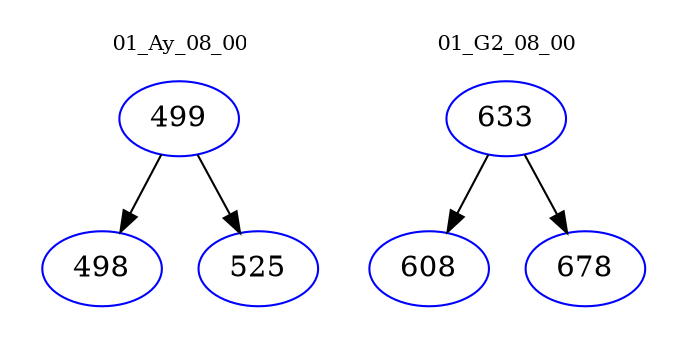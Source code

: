 digraph{
subgraph cluster_0 {
color = white
label = "01_Ay_08_00";
fontsize=10;
T0_499 [label="499", color="blue"]
T0_499 -> T0_498 [color="black"]
T0_498 [label="498", color="blue"]
T0_499 -> T0_525 [color="black"]
T0_525 [label="525", color="blue"]
}
subgraph cluster_1 {
color = white
label = "01_G2_08_00";
fontsize=10;
T1_633 [label="633", color="blue"]
T1_633 -> T1_608 [color="black"]
T1_608 [label="608", color="blue"]
T1_633 -> T1_678 [color="black"]
T1_678 [label="678", color="blue"]
}
}
